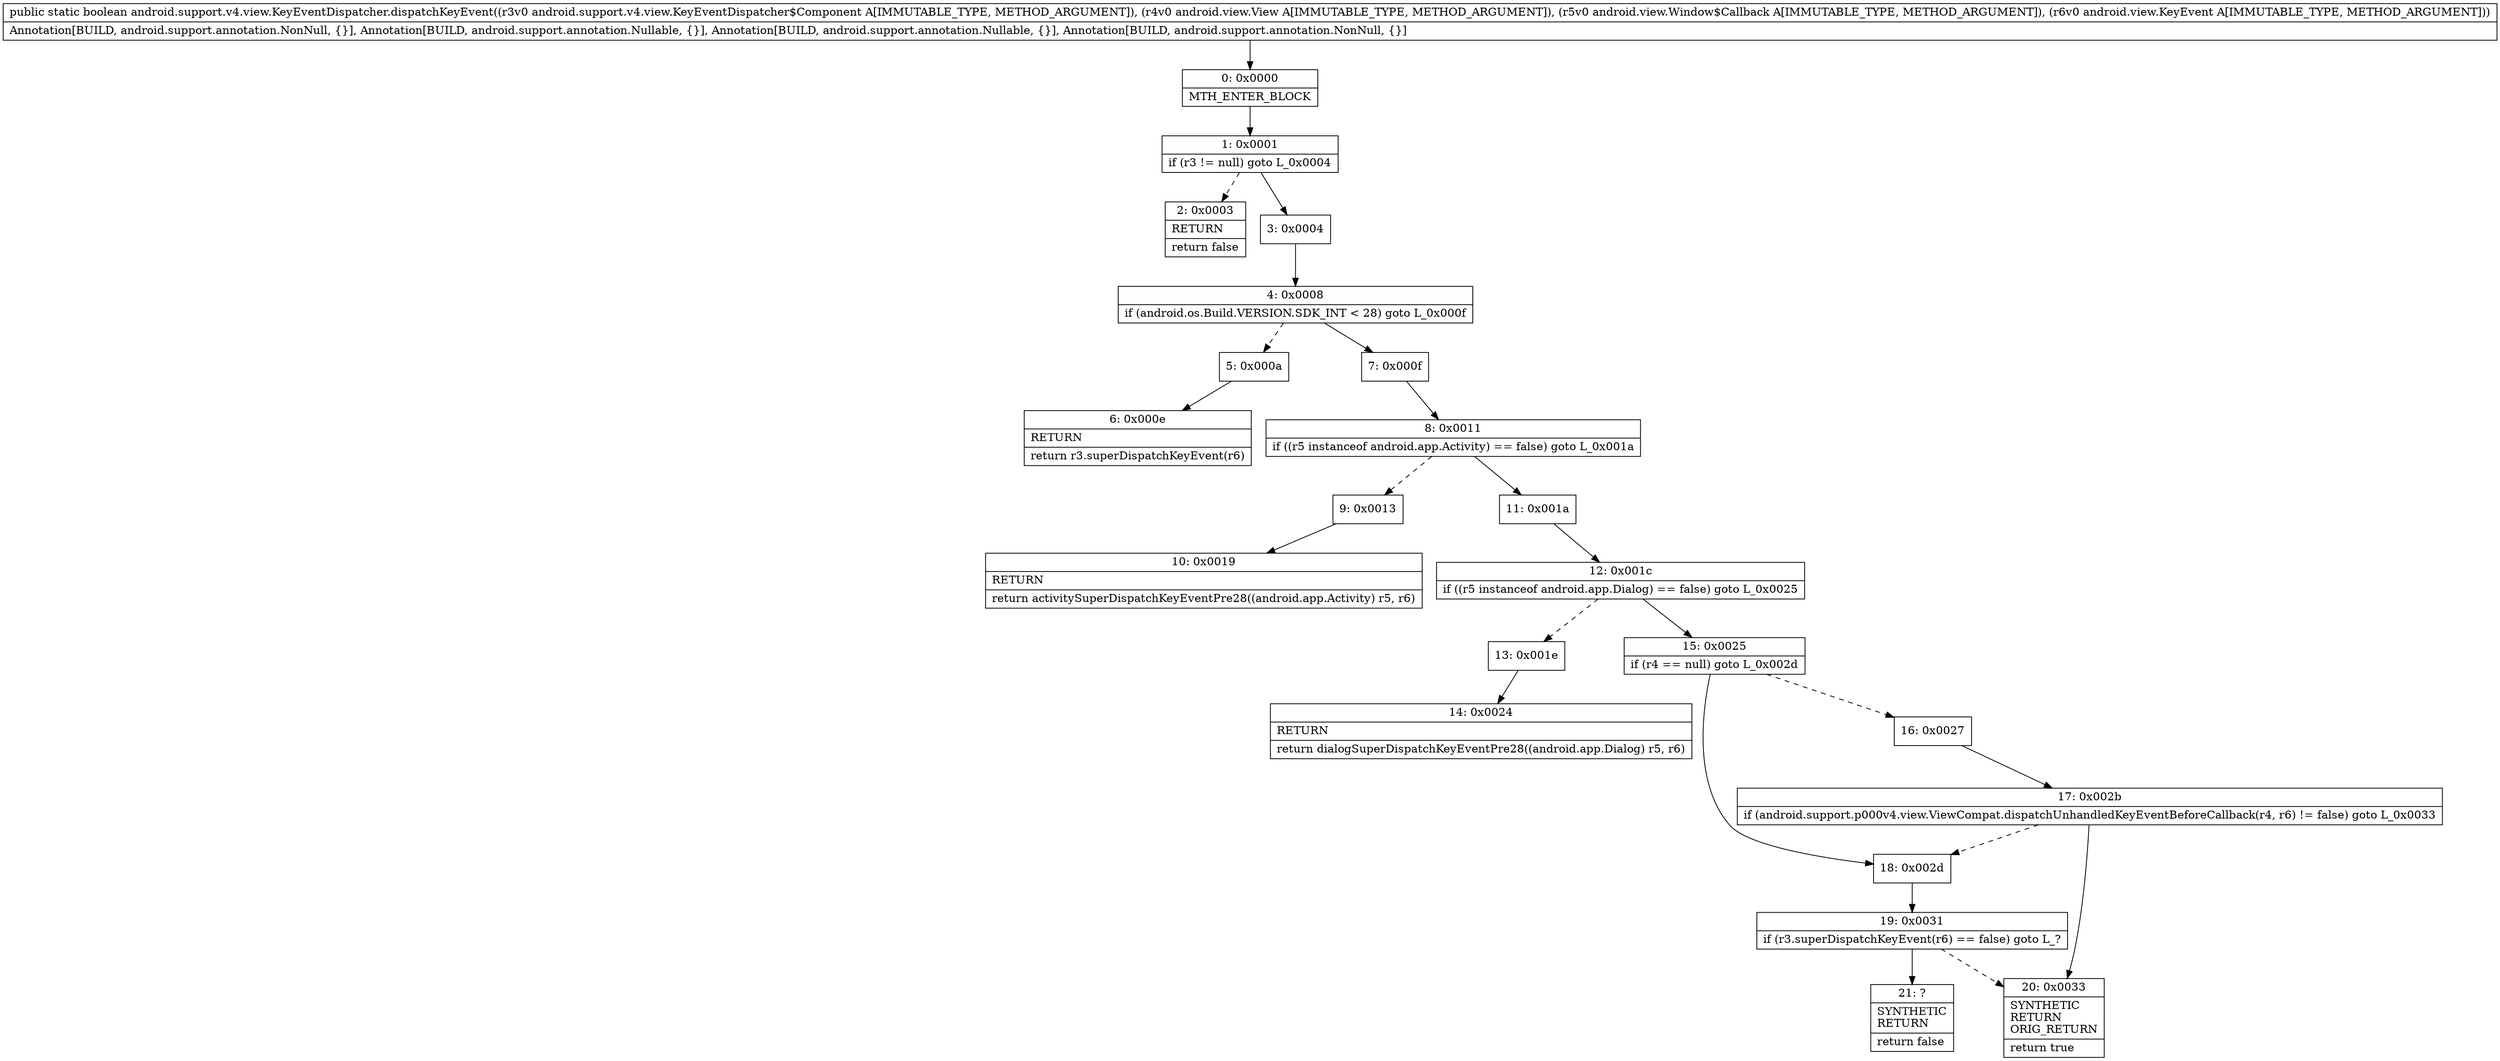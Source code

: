 digraph "CFG forandroid.support.v4.view.KeyEventDispatcher.dispatchKeyEvent(Landroid\/support\/v4\/view\/KeyEventDispatcher$Component;Landroid\/view\/View;Landroid\/view\/Window$Callback;Landroid\/view\/KeyEvent;)Z" {
Node_0 [shape=record,label="{0\:\ 0x0000|MTH_ENTER_BLOCK\l}"];
Node_1 [shape=record,label="{1\:\ 0x0001|if (r3 != null) goto L_0x0004\l}"];
Node_2 [shape=record,label="{2\:\ 0x0003|RETURN\l|return false\l}"];
Node_3 [shape=record,label="{3\:\ 0x0004}"];
Node_4 [shape=record,label="{4\:\ 0x0008|if (android.os.Build.VERSION.SDK_INT \< 28) goto L_0x000f\l}"];
Node_5 [shape=record,label="{5\:\ 0x000a}"];
Node_6 [shape=record,label="{6\:\ 0x000e|RETURN\l|return r3.superDispatchKeyEvent(r6)\l}"];
Node_7 [shape=record,label="{7\:\ 0x000f}"];
Node_8 [shape=record,label="{8\:\ 0x0011|if ((r5 instanceof android.app.Activity) == false) goto L_0x001a\l}"];
Node_9 [shape=record,label="{9\:\ 0x0013}"];
Node_10 [shape=record,label="{10\:\ 0x0019|RETURN\l|return activitySuperDispatchKeyEventPre28((android.app.Activity) r5, r6)\l}"];
Node_11 [shape=record,label="{11\:\ 0x001a}"];
Node_12 [shape=record,label="{12\:\ 0x001c|if ((r5 instanceof android.app.Dialog) == false) goto L_0x0025\l}"];
Node_13 [shape=record,label="{13\:\ 0x001e}"];
Node_14 [shape=record,label="{14\:\ 0x0024|RETURN\l|return dialogSuperDispatchKeyEventPre28((android.app.Dialog) r5, r6)\l}"];
Node_15 [shape=record,label="{15\:\ 0x0025|if (r4 == null) goto L_0x002d\l}"];
Node_16 [shape=record,label="{16\:\ 0x0027}"];
Node_17 [shape=record,label="{17\:\ 0x002b|if (android.support.p000v4.view.ViewCompat.dispatchUnhandledKeyEventBeforeCallback(r4, r6) != false) goto L_0x0033\l}"];
Node_18 [shape=record,label="{18\:\ 0x002d}"];
Node_19 [shape=record,label="{19\:\ 0x0031|if (r3.superDispatchKeyEvent(r6) == false) goto L_?\l}"];
Node_20 [shape=record,label="{20\:\ 0x0033|SYNTHETIC\lRETURN\lORIG_RETURN\l|return true\l}"];
Node_21 [shape=record,label="{21\:\ ?|SYNTHETIC\lRETURN\l|return false\l}"];
MethodNode[shape=record,label="{public static boolean android.support.v4.view.KeyEventDispatcher.dispatchKeyEvent((r3v0 android.support.v4.view.KeyEventDispatcher$Component A[IMMUTABLE_TYPE, METHOD_ARGUMENT]), (r4v0 android.view.View A[IMMUTABLE_TYPE, METHOD_ARGUMENT]), (r5v0 android.view.Window$Callback A[IMMUTABLE_TYPE, METHOD_ARGUMENT]), (r6v0 android.view.KeyEvent A[IMMUTABLE_TYPE, METHOD_ARGUMENT]))  | Annotation[BUILD, android.support.annotation.NonNull, \{\}], Annotation[BUILD, android.support.annotation.Nullable, \{\}], Annotation[BUILD, android.support.annotation.Nullable, \{\}], Annotation[BUILD, android.support.annotation.NonNull, \{\}]\l}"];
MethodNode -> Node_0;
Node_0 -> Node_1;
Node_1 -> Node_2[style=dashed];
Node_1 -> Node_3;
Node_3 -> Node_4;
Node_4 -> Node_5[style=dashed];
Node_4 -> Node_7;
Node_5 -> Node_6;
Node_7 -> Node_8;
Node_8 -> Node_9[style=dashed];
Node_8 -> Node_11;
Node_9 -> Node_10;
Node_11 -> Node_12;
Node_12 -> Node_13[style=dashed];
Node_12 -> Node_15;
Node_13 -> Node_14;
Node_15 -> Node_16[style=dashed];
Node_15 -> Node_18;
Node_16 -> Node_17;
Node_17 -> Node_18[style=dashed];
Node_17 -> Node_20;
Node_18 -> Node_19;
Node_19 -> Node_20[style=dashed];
Node_19 -> Node_21;
}

